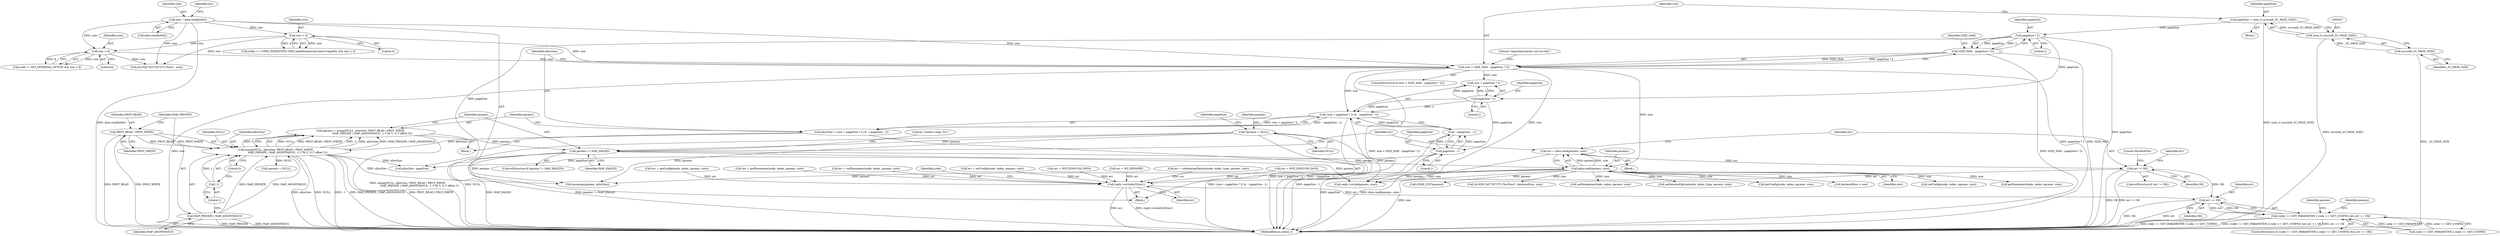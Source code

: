 digraph "0_Android_db829699d3293f254a7387894303451a91278986@API" {
"1000394" [label="(Call,err = data.read(params, size))"];
"1000396" [label="(Call,data.read(params, size))"];
"1000390" [label="(Call,params != MAP_FAILED)"];
"1000375" [label="(Call,params = mmap(NULL, allocSize, PROT_READ | PROT_WRITE,\n                            MAP_PRIVATE | MAP_ANONYMOUS, -1 /* fd */, 0 /* offset */))"];
"1000377" [label="(Call,mmap(NULL, allocSize, PROT_READ | PROT_WRITE,\n                            MAP_PRIVATE | MAP_ANONYMOUS, -1 /* fd */, 0 /* offset */))"];
"1000363" [label="(Call,allocSize = (size + pageSize * 2) & ~(pageSize - 1))"];
"1000365" [label="(Call,(size + pageSize * 2) & ~(pageSize - 1))"];
"1000351" [label="(Call,size > SIZE_MAX - (pageSize * 2))"];
"1000295" [label="(Call,size = data.readInt64())"];
"1000329" [label="(Call,size < 8)"];
"1000322" [label="(Call,size < 4)"];
"1000353" [label="(Call,SIZE_MAX - (pageSize * 2))"];
"1000355" [label="(Call,pageSize * 2)"];
"1000344" [label="(Call,pageSize = (size_t) sysconf(_SC_PAGE_SIZE))"];
"1000346" [label="(Call,(size_t) sysconf(_SC_PAGE_SIZE))"];
"1000348" [label="(Call,sysconf(_SC_PAGE_SIZE))"];
"1000368" [label="(Call,pageSize * 2)"];
"1000371" [label="(Call,~(pageSize - 1))"];
"1000372" [label="(Call,pageSize - 1)"];
"1000380" [label="(Call,PROT_READ | PROT_WRITE)"];
"1000383" [label="(Call,MAP_PRIVATE | MAP_ANONYMOUS)"];
"1000386" [label="(Call,-1)"];
"1000303" [label="(Call,*params = NULL)"];
"1000400" [label="(Call,err != OK)"];
"1000517" [label="(Call,reply->writeInt32(err))"];
"1000528" [label="(Call,err == OK)"];
"1000520" [label="(Call,(code == GET_PARAMETER || code == GET_CONFIG) && err == OK)"];
"1000400" [label="(Call,err != OK)"];
"1000388" [label="(Literal,0)"];
"1000385" [label="(Identifier,MAP_ANONYMOUS)"];
"1000523" [label="(Identifier,code)"];
"1000277" [label="(Block,)"];
"1000536" [label="(Identifier,params)"];
"1000416" [label="(Call,(OMX_U32*)params)"];
"1000399" [label="(ControlStructure,if (err != OK))"];
"1000386" [label="(Call,-1)"];
"1000484" [label="(Call,err = setConfig(node, index, params, size))"];
"1000357" [label="(Literal,2)"];
"1000369" [label="(Identifier,pageSize)"];
"1000364" [label="(Identifier,allocSize)"];
"1000375" [label="(Call,params = mmap(NULL, allocSize, PROT_READ | PROT_WRITE,\n                            MAP_PRIVATE | MAP_ANONYMOUS, -1 /* fd */, 0 /* offset */))"];
"1000405" [label="(Literal,0x534e4554)"];
"1000519" [label="(ControlStructure,if ((code == GET_PARAMETER || code == GET_CONFIG) && err == OK))"];
"1000371" [label="(Call,~(pageSize - 1))"];
"1000362" [label="(Block,)"];
"1000297" [label="(Call,data.readInt64())"];
"1000325" [label="(Call,code != SET_INTERNAL_OPTION && size < 8)"];
"1000434" [label="(Call,ALOGE(\"b/27207275 (%u/%zu)\", declaredSize, size))"];
"1000308" [label="(Identifier,pageSize)"];
"1000355" [label="(Call,pageSize * 2)"];
"1000486" [label="(Call,setConfig(node, index, params, size))"];
"1000322" [label="(Call,size < 4)"];
"1000316" [label="(Call,index == (OMX_INDEXTYPE) OMX_IndexParamConsumerUsageBits && size < 4)"];
"1000520" [label="(Call,(code == GET_PARAMETER || code == GET_CONFIG) && err == OK)"];
"1000330" [label="(Identifier,size)"];
"1000299" [label="(Call,err = NOT_ENOUGH_DATA)"];
"1000541" [label="(Call,params = NULL)"];
"1000366" [label="(Call,size + pageSize * 2)"];
"1000517" [label="(Call,reply->writeInt32(err))"];
"1000329" [label="(Call,size < 8)"];
"1000324" [label="(Literal,4)"];
"1000381" [label="(Identifier,PROT_READ)"];
"1000333" [label="(Call,ALOGE(\"b/27207275 (%zu)\", size))"];
"1000392" [label="(Identifier,MAP_FAILED)"];
"1000341" [label="(Call,err = NO_MEMORY)"];
"1000410" [label="(Identifier,err)"];
"1000500" [label="(Call,err = setInternalOption(node, index, type, params, size))"];
"1000345" [label="(Identifier,pageSize)"];
"1000376" [label="(Identifier,params)"];
"1000382" [label="(Identifier,PROT_WRITE)"];
"1000384" [label="(Identifier,MAP_PRIVATE)"];
"1000387" [label="(Literal,1)"];
"1000323" [label="(Identifier,size)"];
"1000352" [label="(Identifier,size)"];
"1000530" [label="(Identifier,OK)"];
"1000350" [label="(ControlStructure,if (size > SIZE_MAX - (pageSize * 2)))"];
"1000303" [label="(Call,*params = NULL)"];
"1000300" [label="(Identifier,err)"];
"1000396" [label="(Call,data.read(params, size))"];
"1000448" [label="(Call,allocSize - pageSize)"];
"1000305" [label="(Identifier,NULL)"];
"1000393" [label="(Block,)"];
"1000379" [label="(Identifier,allocSize)"];
"1000459" [label="(Call,getParameter(node, index, params, size))"];
"1000532" [label="(Call,reply->write(params, size))"];
"1000409" [label="(Call,err = NOT_ENOUGH_DATA)"];
"1000383" [label="(Call,MAP_PRIVATE | MAP_ANONYMOUS)"];
"1000380" [label="(Call,PROT_READ | PROT_WRITE)"];
"1000521" [label="(Call,code == GET_PARAMETER || code == GET_CONFIG)"];
"1000377" [label="(Call,mmap(NULL, allocSize, PROT_READ | PROT_WRITE,\n                            MAP_PRIVATE | MAP_ANONYMOUS, -1 /* fd */, 0 /* offset */))"];
"1000344" [label="(Call,pageSize = (size_t) sysconf(_SC_PAGE_SIZE))"];
"1000475" [label="(Call,err = getConfig(node, index, params, size))"];
"1001353" [label="(MethodReturn,status_t)"];
"1000468" [label="(Call,setParameter(node, index, params, size))"];
"1000374" [label="(Literal,1)"];
"1000363" [label="(Call,allocSize = (size + pageSize * 2) & ~(pageSize - 1))"];
"1000351" [label="(Call,size > SIZE_MAX - (pageSize * 2))"];
"1000346" [label="(Call,(size_t) sysconf(_SC_PAGE_SIZE))"];
"1000518" [label="(Identifier,err)"];
"1000502" [label="(Call,setInternalOption(node, index, type, params, size))"];
"1000349" [label="(Identifier,_SC_PAGE_SIZE)"];
"1000538" [label="(Call,munmap(params, allocSize))"];
"1000304" [label="(Identifier,params)"];
"1000365" [label="(Call,(size + pageSize * 2) & ~(pageSize - 1))"];
"1000401" [label="(Identifier,err)"];
"1000394" [label="(Call,err = data.read(params, size))"];
"1000391" [label="(Identifier,params)"];
"1000529" [label="(Identifier,err)"];
"1000378" [label="(Identifier,NULL)"];
"1000477" [label="(Call,getConfig(node, index, params, size))"];
"1000348" [label="(Call,sysconf(_SC_PAGE_SIZE))"];
"1000372" [label="(Call,pageSize - 1)"];
"1000389" [label="(ControlStructure,if (params != MAP_FAILED))"];
"1000368" [label="(Call,pageSize * 2)"];
"1000390" [label="(Call,params != MAP_FAILED)"];
"1000295" [label="(Call,size = data.readInt64())"];
"1000296" [label="(Identifier,size)"];
"1000354" [label="(Identifier,SIZE_MAX)"];
"1000514" [label="(Literal,\"couldn't map: %s\")"];
"1000395" [label="(Identifier,err)"];
"1000397" [label="(Identifier,params)"];
"1000457" [label="(Call,err = getParameter(node, index, params, size))"];
"1000402" [label="(Identifier,OK)"];
"1000466" [label="(Call,err = setParameter(node, index, params, size))"];
"1000370" [label="(Literal,2)"];
"1000356" [label="(Identifier,pageSize)"];
"1000528" [label="(Call,err == OK)"];
"1000373" [label="(Identifier,pageSize)"];
"1000331" [label="(Literal,8)"];
"1000430" [label="(Call,declaredSize > size)"];
"1000340" [label="(Block,)"];
"1000398" [label="(Identifier,size)"];
"1000360" [label="(Literal,\"requested param size too big\")"];
"1000353" [label="(Call,SIZE_MAX - (pageSize * 2))"];
"1000533" [label="(Identifier,params)"];
"1000394" -> "1000393"  [label="AST: "];
"1000394" -> "1000396"  [label="CFG: "];
"1000395" -> "1000394"  [label="AST: "];
"1000396" -> "1000394"  [label="AST: "];
"1000401" -> "1000394"  [label="CFG: "];
"1000394" -> "1001353"  [label="DDG: data.read(params, size)"];
"1000396" -> "1000394"  [label="DDG: params"];
"1000396" -> "1000394"  [label="DDG: size"];
"1000394" -> "1000400"  [label="DDG: err"];
"1000396" -> "1000398"  [label="CFG: "];
"1000397" -> "1000396"  [label="AST: "];
"1000398" -> "1000396"  [label="AST: "];
"1000396" -> "1001353"  [label="DDG: size"];
"1000390" -> "1000396"  [label="DDG: params"];
"1000351" -> "1000396"  [label="DDG: size"];
"1000396" -> "1000416"  [label="DDG: params"];
"1000396" -> "1000430"  [label="DDG: size"];
"1000396" -> "1000434"  [label="DDG: size"];
"1000396" -> "1000459"  [label="DDG: size"];
"1000396" -> "1000468"  [label="DDG: size"];
"1000396" -> "1000477"  [label="DDG: size"];
"1000396" -> "1000486"  [label="DDG: size"];
"1000396" -> "1000502"  [label="DDG: size"];
"1000396" -> "1000532"  [label="DDG: params"];
"1000396" -> "1000532"  [label="DDG: size"];
"1000396" -> "1000538"  [label="DDG: params"];
"1000390" -> "1000389"  [label="AST: "];
"1000390" -> "1000392"  [label="CFG: "];
"1000391" -> "1000390"  [label="AST: "];
"1000392" -> "1000390"  [label="AST: "];
"1000395" -> "1000390"  [label="CFG: "];
"1000514" -> "1000390"  [label="CFG: "];
"1000390" -> "1001353"  [label="DDG: MAP_FAILED"];
"1000390" -> "1001353"  [label="DDG: params != MAP_FAILED"];
"1000375" -> "1000390"  [label="DDG: params"];
"1000303" -> "1000390"  [label="DDG: params"];
"1000390" -> "1000532"  [label="DDG: params"];
"1000390" -> "1000538"  [label="DDG: params"];
"1000375" -> "1000362"  [label="AST: "];
"1000375" -> "1000377"  [label="CFG: "];
"1000376" -> "1000375"  [label="AST: "];
"1000377" -> "1000375"  [label="AST: "];
"1000391" -> "1000375"  [label="CFG: "];
"1000375" -> "1001353"  [label="DDG: mmap(NULL, allocSize, PROT_READ | PROT_WRITE,\n                            MAP_PRIVATE | MAP_ANONYMOUS, -1 /* fd */, 0 /* offset */)"];
"1000377" -> "1000375"  [label="DDG: NULL"];
"1000377" -> "1000375"  [label="DDG: PROT_READ | PROT_WRITE"];
"1000377" -> "1000375"  [label="DDG: -1"];
"1000377" -> "1000375"  [label="DDG: allocSize"];
"1000377" -> "1000375"  [label="DDG: MAP_PRIVATE | MAP_ANONYMOUS"];
"1000377" -> "1000375"  [label="DDG: 0"];
"1000377" -> "1000388"  [label="CFG: "];
"1000378" -> "1000377"  [label="AST: "];
"1000379" -> "1000377"  [label="AST: "];
"1000380" -> "1000377"  [label="AST: "];
"1000383" -> "1000377"  [label="AST: "];
"1000386" -> "1000377"  [label="AST: "];
"1000388" -> "1000377"  [label="AST: "];
"1000377" -> "1001353"  [label="DDG: MAP_PRIVATE | MAP_ANONYMOUS"];
"1000377" -> "1001353"  [label="DDG: PROT_READ | PROT_WRITE"];
"1000377" -> "1001353"  [label="DDG: allocSize"];
"1000377" -> "1001353"  [label="DDG: NULL"];
"1000377" -> "1001353"  [label="DDG: -1"];
"1000363" -> "1000377"  [label="DDG: allocSize"];
"1000380" -> "1000377"  [label="DDG: PROT_READ"];
"1000380" -> "1000377"  [label="DDG: PROT_WRITE"];
"1000383" -> "1000377"  [label="DDG: MAP_PRIVATE"];
"1000383" -> "1000377"  [label="DDG: MAP_ANONYMOUS"];
"1000386" -> "1000377"  [label="DDG: 1"];
"1000377" -> "1000448"  [label="DDG: allocSize"];
"1000377" -> "1000538"  [label="DDG: allocSize"];
"1000377" -> "1000541"  [label="DDG: NULL"];
"1000363" -> "1000362"  [label="AST: "];
"1000363" -> "1000365"  [label="CFG: "];
"1000364" -> "1000363"  [label="AST: "];
"1000365" -> "1000363"  [label="AST: "];
"1000376" -> "1000363"  [label="CFG: "];
"1000363" -> "1001353"  [label="DDG: (size + pageSize * 2) & ~(pageSize - 1)"];
"1000365" -> "1000363"  [label="DDG: size + pageSize * 2"];
"1000365" -> "1000363"  [label="DDG: ~(pageSize - 1)"];
"1000365" -> "1000371"  [label="CFG: "];
"1000366" -> "1000365"  [label="AST: "];
"1000371" -> "1000365"  [label="AST: "];
"1000365" -> "1001353"  [label="DDG: size + pageSize * 2"];
"1000365" -> "1001353"  [label="DDG: ~(pageSize - 1)"];
"1000351" -> "1000365"  [label="DDG: size"];
"1000368" -> "1000365"  [label="DDG: pageSize"];
"1000368" -> "1000365"  [label="DDG: 2"];
"1000371" -> "1000365"  [label="DDG: pageSize - 1"];
"1000351" -> "1000350"  [label="AST: "];
"1000351" -> "1000353"  [label="CFG: "];
"1000352" -> "1000351"  [label="AST: "];
"1000353" -> "1000351"  [label="AST: "];
"1000360" -> "1000351"  [label="CFG: "];
"1000364" -> "1000351"  [label="CFG: "];
"1000351" -> "1001353"  [label="DDG: size > SIZE_MAX - (pageSize * 2)"];
"1000351" -> "1001353"  [label="DDG: SIZE_MAX - (pageSize * 2)"];
"1000351" -> "1001353"  [label="DDG: size"];
"1000295" -> "1000351"  [label="DDG: size"];
"1000329" -> "1000351"  [label="DDG: size"];
"1000322" -> "1000351"  [label="DDG: size"];
"1000353" -> "1000351"  [label="DDG: SIZE_MAX"];
"1000353" -> "1000351"  [label="DDG: pageSize * 2"];
"1000351" -> "1000366"  [label="DDG: size"];
"1000351" -> "1000532"  [label="DDG: size"];
"1000295" -> "1000277"  [label="AST: "];
"1000295" -> "1000297"  [label="CFG: "];
"1000296" -> "1000295"  [label="AST: "];
"1000297" -> "1000295"  [label="AST: "];
"1000300" -> "1000295"  [label="CFG: "];
"1000295" -> "1001353"  [label="DDG: data.readInt64()"];
"1000295" -> "1000322"  [label="DDG: size"];
"1000295" -> "1000329"  [label="DDG: size"];
"1000295" -> "1000333"  [label="DDG: size"];
"1000329" -> "1000325"  [label="AST: "];
"1000329" -> "1000331"  [label="CFG: "];
"1000330" -> "1000329"  [label="AST: "];
"1000331" -> "1000329"  [label="AST: "];
"1000325" -> "1000329"  [label="CFG: "];
"1000329" -> "1000325"  [label="DDG: size"];
"1000329" -> "1000325"  [label="DDG: 8"];
"1000322" -> "1000329"  [label="DDG: size"];
"1000329" -> "1000333"  [label="DDG: size"];
"1000322" -> "1000316"  [label="AST: "];
"1000322" -> "1000324"  [label="CFG: "];
"1000323" -> "1000322"  [label="AST: "];
"1000324" -> "1000322"  [label="AST: "];
"1000316" -> "1000322"  [label="CFG: "];
"1000322" -> "1000316"  [label="DDG: size"];
"1000322" -> "1000316"  [label="DDG: 4"];
"1000322" -> "1000333"  [label="DDG: size"];
"1000353" -> "1000355"  [label="CFG: "];
"1000354" -> "1000353"  [label="AST: "];
"1000355" -> "1000353"  [label="AST: "];
"1000353" -> "1001353"  [label="DDG: SIZE_MAX"];
"1000353" -> "1001353"  [label="DDG: pageSize * 2"];
"1000355" -> "1000353"  [label="DDG: pageSize"];
"1000355" -> "1000353"  [label="DDG: 2"];
"1000355" -> "1000357"  [label="CFG: "];
"1000356" -> "1000355"  [label="AST: "];
"1000357" -> "1000355"  [label="AST: "];
"1000355" -> "1001353"  [label="DDG: pageSize"];
"1000344" -> "1000355"  [label="DDG: pageSize"];
"1000355" -> "1000368"  [label="DDG: pageSize"];
"1000355" -> "1000448"  [label="DDG: pageSize"];
"1000344" -> "1000340"  [label="AST: "];
"1000344" -> "1000346"  [label="CFG: "];
"1000345" -> "1000344"  [label="AST: "];
"1000346" -> "1000344"  [label="AST: "];
"1000352" -> "1000344"  [label="CFG: "];
"1000344" -> "1001353"  [label="DDG: (size_t) sysconf(_SC_PAGE_SIZE)"];
"1000346" -> "1000344"  [label="DDG: sysconf(_SC_PAGE_SIZE)"];
"1000346" -> "1000348"  [label="CFG: "];
"1000347" -> "1000346"  [label="AST: "];
"1000348" -> "1000346"  [label="AST: "];
"1000346" -> "1001353"  [label="DDG: sysconf(_SC_PAGE_SIZE)"];
"1000348" -> "1000346"  [label="DDG: _SC_PAGE_SIZE"];
"1000348" -> "1000349"  [label="CFG: "];
"1000349" -> "1000348"  [label="AST: "];
"1000348" -> "1001353"  [label="DDG: _SC_PAGE_SIZE"];
"1000368" -> "1000366"  [label="AST: "];
"1000368" -> "1000370"  [label="CFG: "];
"1000369" -> "1000368"  [label="AST: "];
"1000370" -> "1000368"  [label="AST: "];
"1000366" -> "1000368"  [label="CFG: "];
"1000368" -> "1000366"  [label="DDG: pageSize"];
"1000368" -> "1000366"  [label="DDG: 2"];
"1000368" -> "1000372"  [label="DDG: pageSize"];
"1000371" -> "1000372"  [label="CFG: "];
"1000372" -> "1000371"  [label="AST: "];
"1000371" -> "1001353"  [label="DDG: pageSize - 1"];
"1000372" -> "1000371"  [label="DDG: pageSize"];
"1000372" -> "1000371"  [label="DDG: 1"];
"1000372" -> "1000374"  [label="CFG: "];
"1000373" -> "1000372"  [label="AST: "];
"1000374" -> "1000372"  [label="AST: "];
"1000372" -> "1001353"  [label="DDG: pageSize"];
"1000372" -> "1000448"  [label="DDG: pageSize"];
"1000380" -> "1000382"  [label="CFG: "];
"1000381" -> "1000380"  [label="AST: "];
"1000382" -> "1000380"  [label="AST: "];
"1000384" -> "1000380"  [label="CFG: "];
"1000380" -> "1001353"  [label="DDG: PROT_WRITE"];
"1000380" -> "1001353"  [label="DDG: PROT_READ"];
"1000383" -> "1000385"  [label="CFG: "];
"1000384" -> "1000383"  [label="AST: "];
"1000385" -> "1000383"  [label="AST: "];
"1000387" -> "1000383"  [label="CFG: "];
"1000383" -> "1001353"  [label="DDG: MAP_PRIVATE"];
"1000383" -> "1001353"  [label="DDG: MAP_ANONYMOUS"];
"1000386" -> "1000387"  [label="CFG: "];
"1000387" -> "1000386"  [label="AST: "];
"1000388" -> "1000386"  [label="CFG: "];
"1000303" -> "1000277"  [label="AST: "];
"1000303" -> "1000305"  [label="CFG: "];
"1000304" -> "1000303"  [label="AST: "];
"1000305" -> "1000303"  [label="AST: "];
"1000308" -> "1000303"  [label="CFG: "];
"1000303" -> "1001353"  [label="DDG: NULL"];
"1000303" -> "1000532"  [label="DDG: params"];
"1000303" -> "1000538"  [label="DDG: params"];
"1000400" -> "1000399"  [label="AST: "];
"1000400" -> "1000402"  [label="CFG: "];
"1000401" -> "1000400"  [label="AST: "];
"1000402" -> "1000400"  [label="AST: "];
"1000405" -> "1000400"  [label="CFG: "];
"1000410" -> "1000400"  [label="CFG: "];
"1000400" -> "1001353"  [label="DDG: OK"];
"1000400" -> "1001353"  [label="DDG: err != OK"];
"1000400" -> "1000517"  [label="DDG: err"];
"1000400" -> "1000528"  [label="DDG: OK"];
"1000517" -> "1000277"  [label="AST: "];
"1000517" -> "1000518"  [label="CFG: "];
"1000518" -> "1000517"  [label="AST: "];
"1000523" -> "1000517"  [label="CFG: "];
"1000517" -> "1001353"  [label="DDG: err"];
"1000517" -> "1001353"  [label="DDG: reply->writeInt32(err)"];
"1000466" -> "1000517"  [label="DDG: err"];
"1000475" -> "1000517"  [label="DDG: err"];
"1000457" -> "1000517"  [label="DDG: err"];
"1000484" -> "1000517"  [label="DDG: err"];
"1000341" -> "1000517"  [label="DDG: err"];
"1000500" -> "1000517"  [label="DDG: err"];
"1000299" -> "1000517"  [label="DDG: err"];
"1000409" -> "1000517"  [label="DDG: err"];
"1000517" -> "1000528"  [label="DDG: err"];
"1000528" -> "1000520"  [label="AST: "];
"1000528" -> "1000530"  [label="CFG: "];
"1000529" -> "1000528"  [label="AST: "];
"1000530" -> "1000528"  [label="AST: "];
"1000520" -> "1000528"  [label="CFG: "];
"1000528" -> "1001353"  [label="DDG: OK"];
"1000528" -> "1001353"  [label="DDG: err"];
"1000528" -> "1000520"  [label="DDG: err"];
"1000528" -> "1000520"  [label="DDG: OK"];
"1000520" -> "1000519"  [label="AST: "];
"1000520" -> "1000521"  [label="CFG: "];
"1000521" -> "1000520"  [label="AST: "];
"1000533" -> "1000520"  [label="CFG: "];
"1000536" -> "1000520"  [label="CFG: "];
"1000520" -> "1001353"  [label="DDG: (code == GET_PARAMETER || code == GET_CONFIG) && err == OK"];
"1000520" -> "1001353"  [label="DDG: err == OK"];
"1000520" -> "1001353"  [label="DDG: code == GET_PARAMETER || code == GET_CONFIG"];
"1000521" -> "1000520"  [label="DDG: code == GET_PARAMETER"];
"1000521" -> "1000520"  [label="DDG: code == GET_CONFIG"];
}
